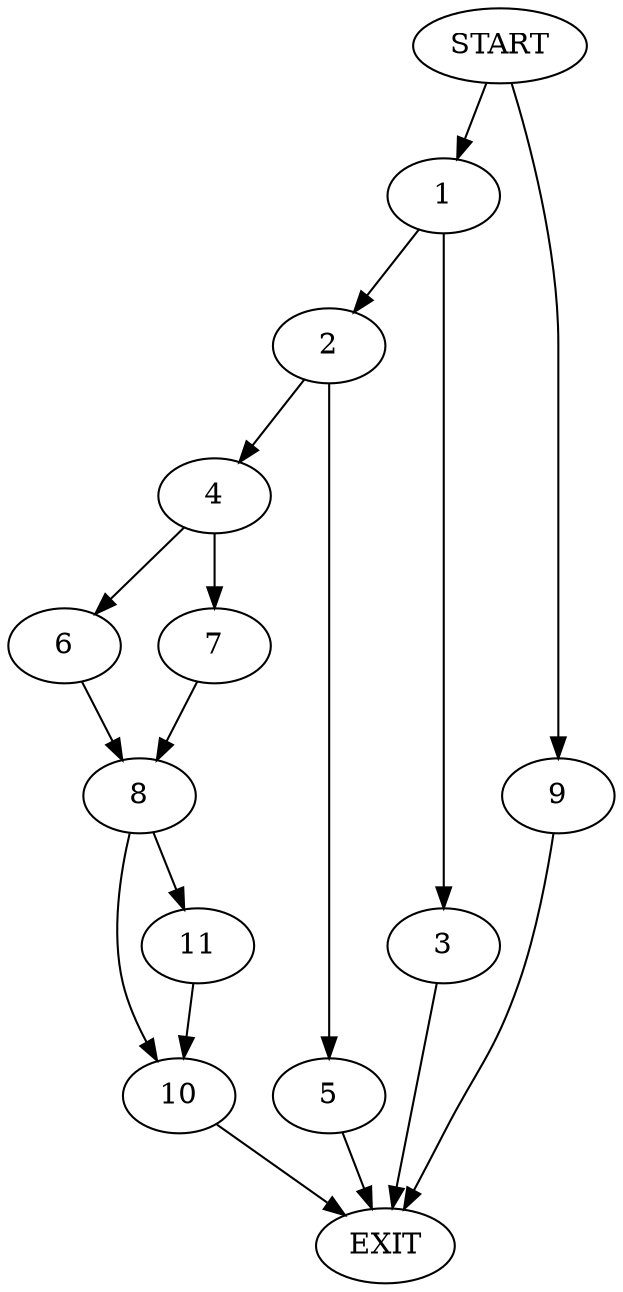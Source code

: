 digraph {
0 [label="START"]
12 [label="EXIT"]
0 -> 1
1 -> 2
1 -> 3
3 -> 12
2 -> 4
2 -> 5
5 -> 12
4 -> 6
4 -> 7
7 -> 8
6 -> 8
0 -> 9
9 -> 12
8 -> 10
8 -> 11
11 -> 10
10 -> 12
}
